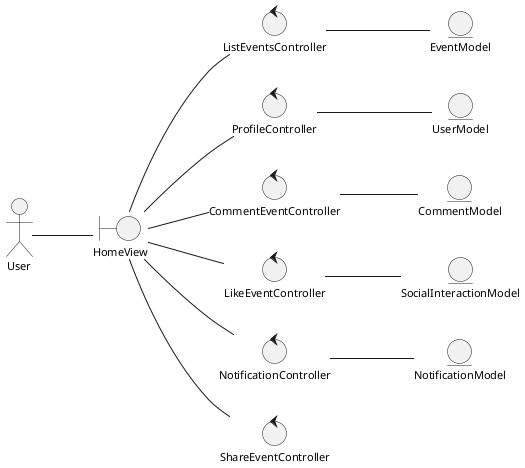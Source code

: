 @startuml analysisClassDiagramHomeView
skinparam style strictuml
left to right direction
skinparam defaultTextAlignment center
skinparam defaultFontSize 11

actor "User" as user

entity "UserModel" as userModel
entity "EventModel" as eventModel
entity "CommentModel" as commentModel
entity "NotificationModel" as notificationModel
entity "SocialInteractionModel" as socialInteractionModel

boundary "HomeView" as homeView

control "ListEventsController" as listEventsController
control "ProfileController" as profileController
control "CommentEventController" as commentEventController
control "LikeEventController" as likeEventController
control "NotificationController" as notificationController
control "ShareEventController" as shareEventController

user -- homeView
homeView -- listEventsController
homeView -- profileController
homeView -- commentEventController
homeView -- likeEventController
homeView -- notificationController
homeView -- shareEventController

listEventsController -- eventModel
profileController -- userModel
commentEventController -- commentModel
likeEventController -- socialInteractionModel
notificationController -- notificationModel


